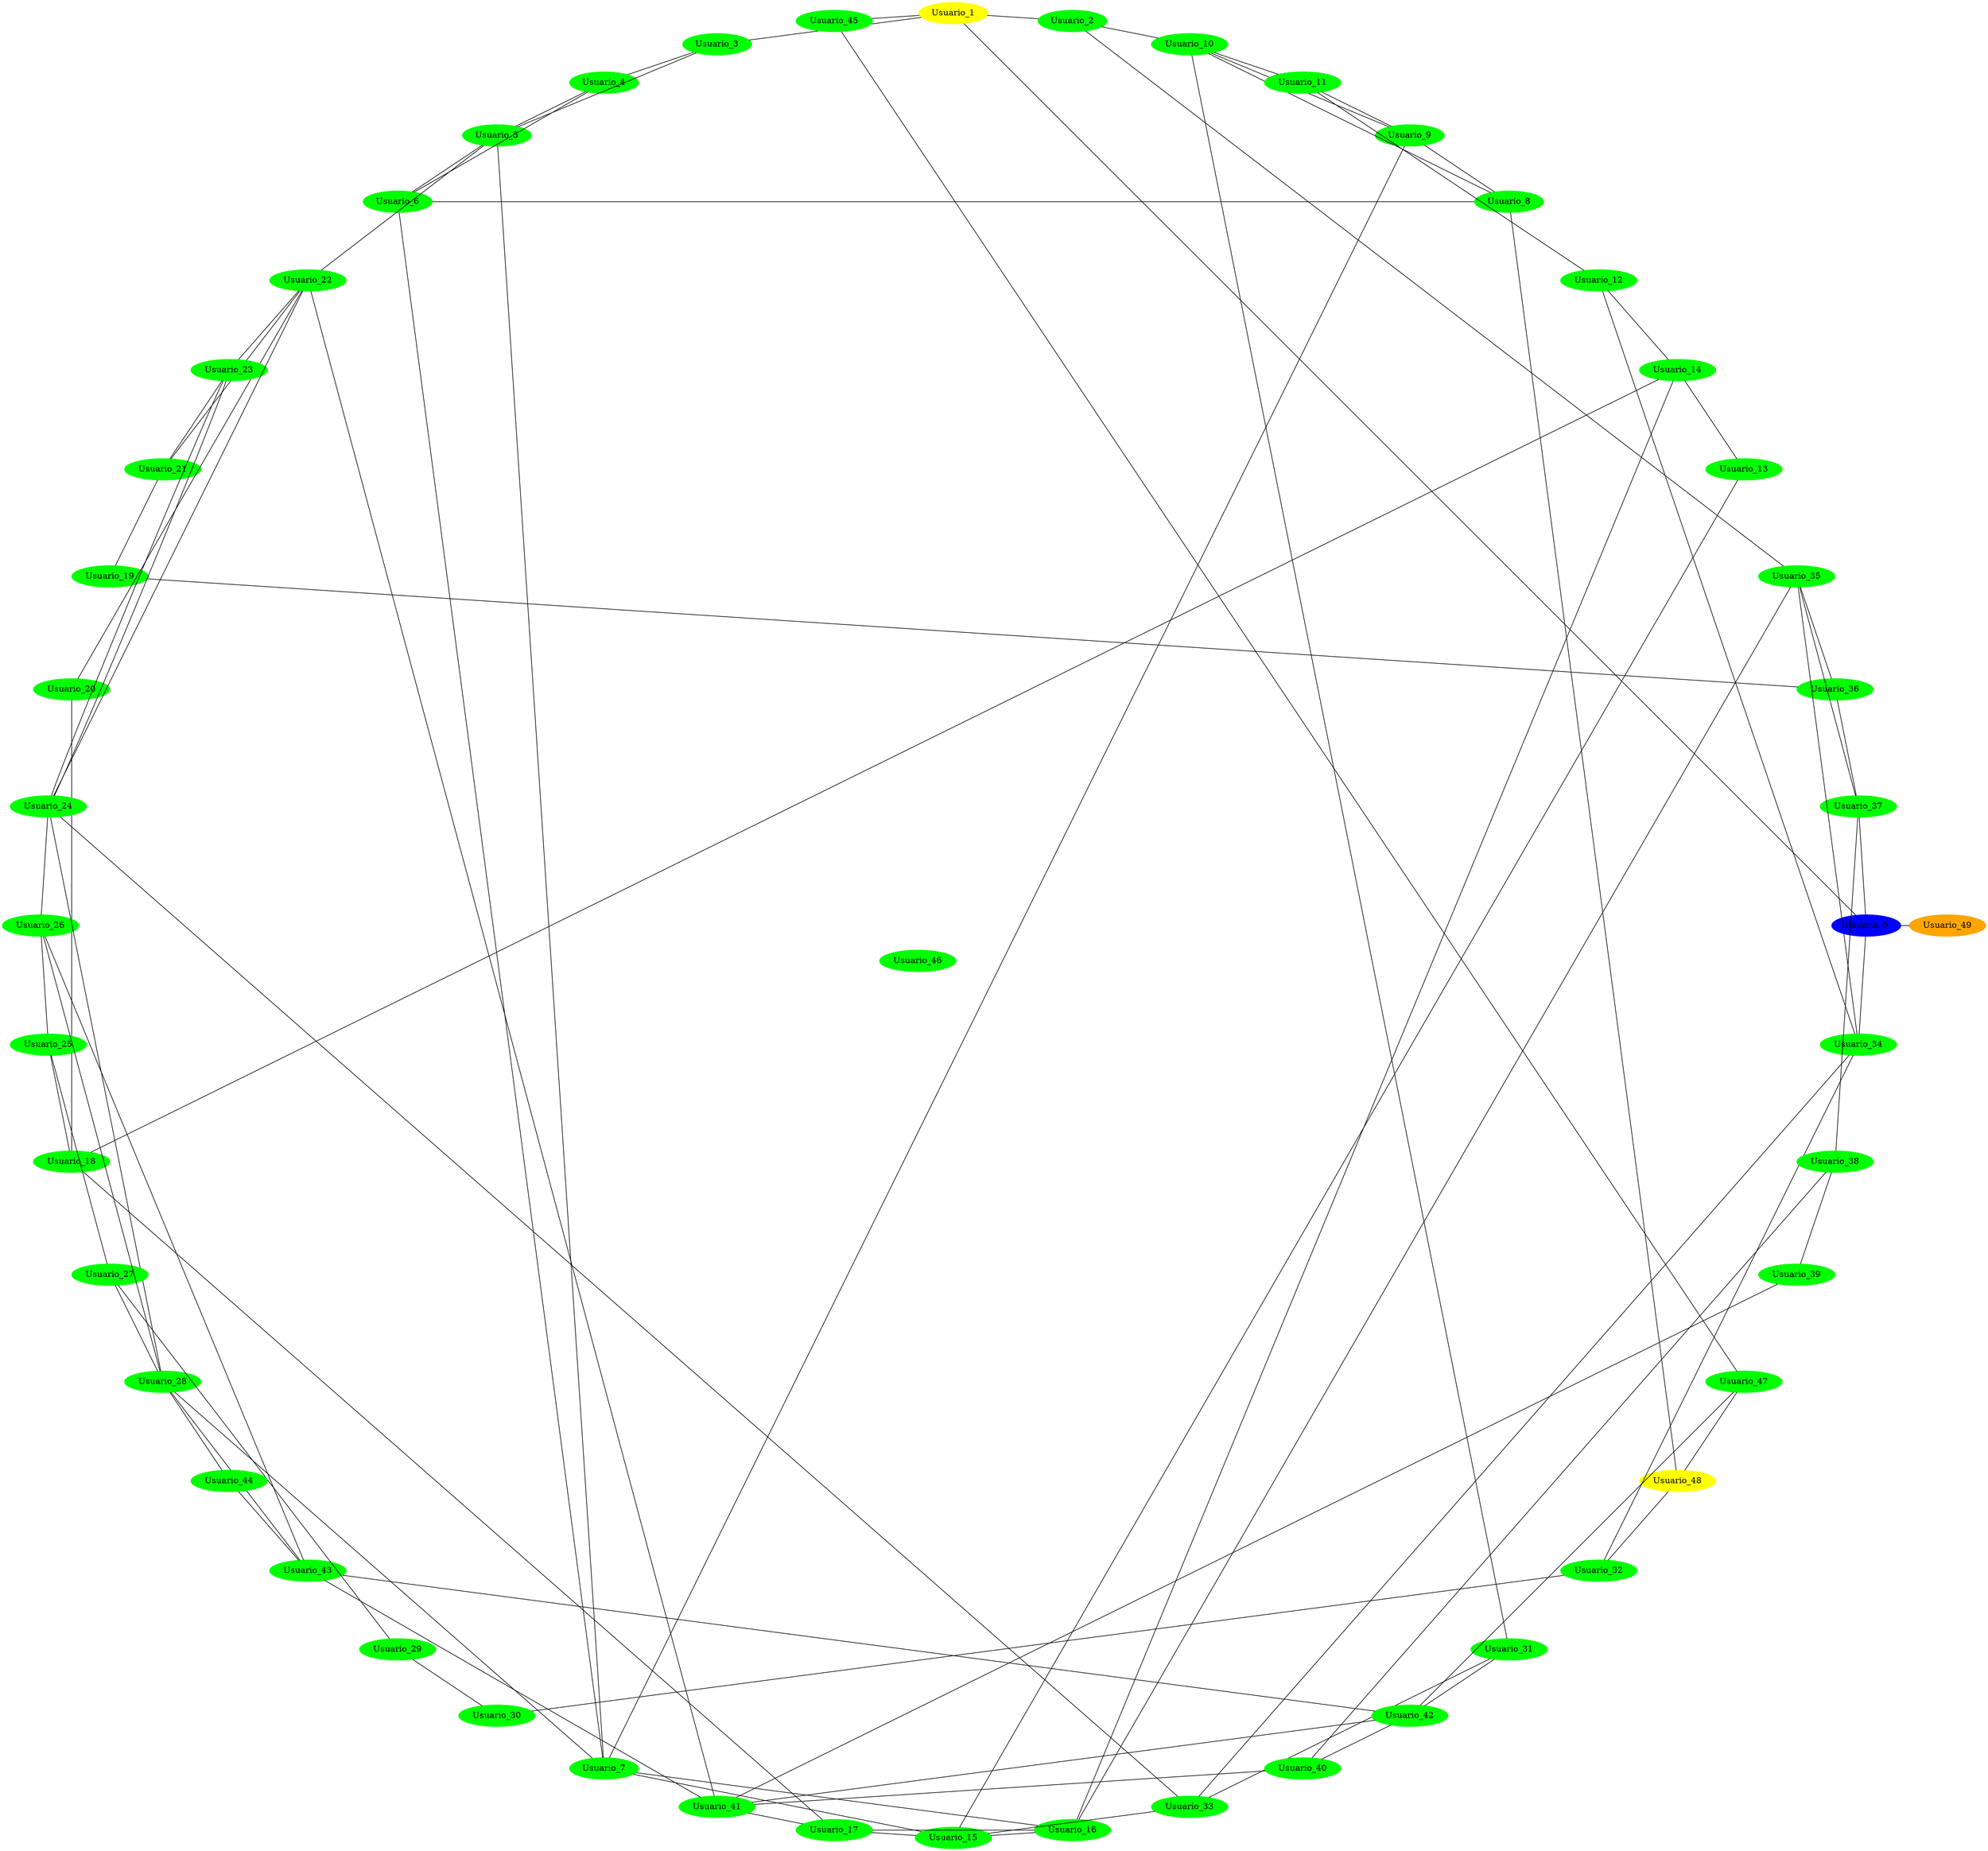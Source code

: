 graph Epidemia {
    layout=circo;
    node [style=filled];
    0 [label="Usuario_0" color=blue];
    1 [label="Usuario_1" color=yellow];
    2 [label="Usuario_2" color=green];
    3 [label="Usuario_3" color=green];
    4 [label="Usuario_4" color=green];
    5 [label="Usuario_5" color=green];
    6 [label="Usuario_6" color=green];
    7 [label="Usuario_7" color=green];
    8 [label="Usuario_8" color=green];
    9 [label="Usuario_9" color=green];
    10 [label="Usuario_10" color=green];
    11 [label="Usuario_11" color=green];
    12 [label="Usuario_12" color=green];
    13 [label="Usuario_13" color=green];
    14 [label="Usuario_14" color=green];
    15 [label="Usuario_15" color=green];
    16 [label="Usuario_16" color=green];
    17 [label="Usuario_17" color=green];
    18 [label="Usuario_18" color=green];
    19 [label="Usuario_19" color=green];
    20 [label="Usuario_20" color=green];
    21 [label="Usuario_21" color=green];
    22 [label="Usuario_22" color=green];
    23 [label="Usuario_23" color=green];
    24 [label="Usuario_24" color=green];
    25 [label="Usuario_25" color=green];
    26 [label="Usuario_26" color=green];
    27 [label="Usuario_27" color=green];
    28 [label="Usuario_28" color=green];
    29 [label="Usuario_29" color=green];
    30 [label="Usuario_30" color=green];
    31 [label="Usuario_31" color=green];
    32 [label="Usuario_32" color=green];
    33 [label="Usuario_33" color=green];
    34 [label="Usuario_34" color=green];
    35 [label="Usuario_35" color=green];
    36 [label="Usuario_36" color=green];
    37 [label="Usuario_37" color=green];
    38 [label="Usuario_38" color=green];
    39 [label="Usuario_39" color=green];
    40 [label="Usuario_40" color=green];
    41 [label="Usuario_41" color=green];
    42 [label="Usuario_42" color=green];
    43 [label="Usuario_43" color=green];
    44 [label="Usuario_44" color=green];
    45 [label="Usuario_45" color=green];
    46 [label="Usuario_46" color=green];
    47 [label="Usuario_47" color=green];
    48 [label="Usuario_48" color=yellow];
    49 [label="Usuario_49" color=orange];
    0 -- 1;
    0 -- 37;
    0 -- 34;
    0 -- 49;
    1 -- 2;
    1 -- 3;
    1 -- 45;
    2 -- 35;
    2 -- 10;
    3 -- 4;
    3 -- 5;
    4 -- 5;
    4 -- 6;
    5 -- 22;
    5 -- 6;
    5 -- 7;
    6 -- 7;
    6 -- 8;
    7 -- 15;
    7 -- 28;
    7 -- 16;
    7 -- 9;
    8 -- 48;
    8 -- 9;
    8 -- 10;
    9 -- 10;
    9 -- 11;
    10 -- 11;
    10 -- 31;
    11 -- 12;
    12 -- 34;
    12 -- 14;
    13 -- 14;
    13 -- 15;
    14 -- 18;
    14 -- 16;
    15 -- 33;
    15 -- 16;
    15 -- 17;
    16 -- 35;
    16 -- 17;
    17 -- 18;
    17 -- 41;
    18 -- 25;
    18 -- 20;
    19 -- 36;
    19 -- 21;
    20 -- 22;
    21 -- 22;
    21 -- 23;
    22 -- 41;
    22 -- 23;
    22 -- 24;
    23 -- 24;
    23 -- 24;
    24 -- 33;
    24 -- 28;
    24 -- 26;
    25 -- 26;
    25 -- 27;
    26 -- 43;
    26 -- 28;
    27 -- 28;
    27 -- 29;
    28 -- 44;
    28 -- 43;
    29 -- 30;
    30 -- 32;
    31 -- 42;
    31 -- 33;
    32 -- 48;
    32 -- 34;
    33 -- 34;
    34 -- 35;
    35 -- 36;
    35 -- 37;
    36 -- 37;
    37 -- 38;
    38 -- 39;
    38 -- 40;
    39 -- 41;
    40 -- 41;
    40 -- 42;
    41 -- 42;
    41 -- 43;
    42 -- 43;
    42 -- 47;
    43 -- 44;
    45 -- 47;
    47 -- 48;
}
